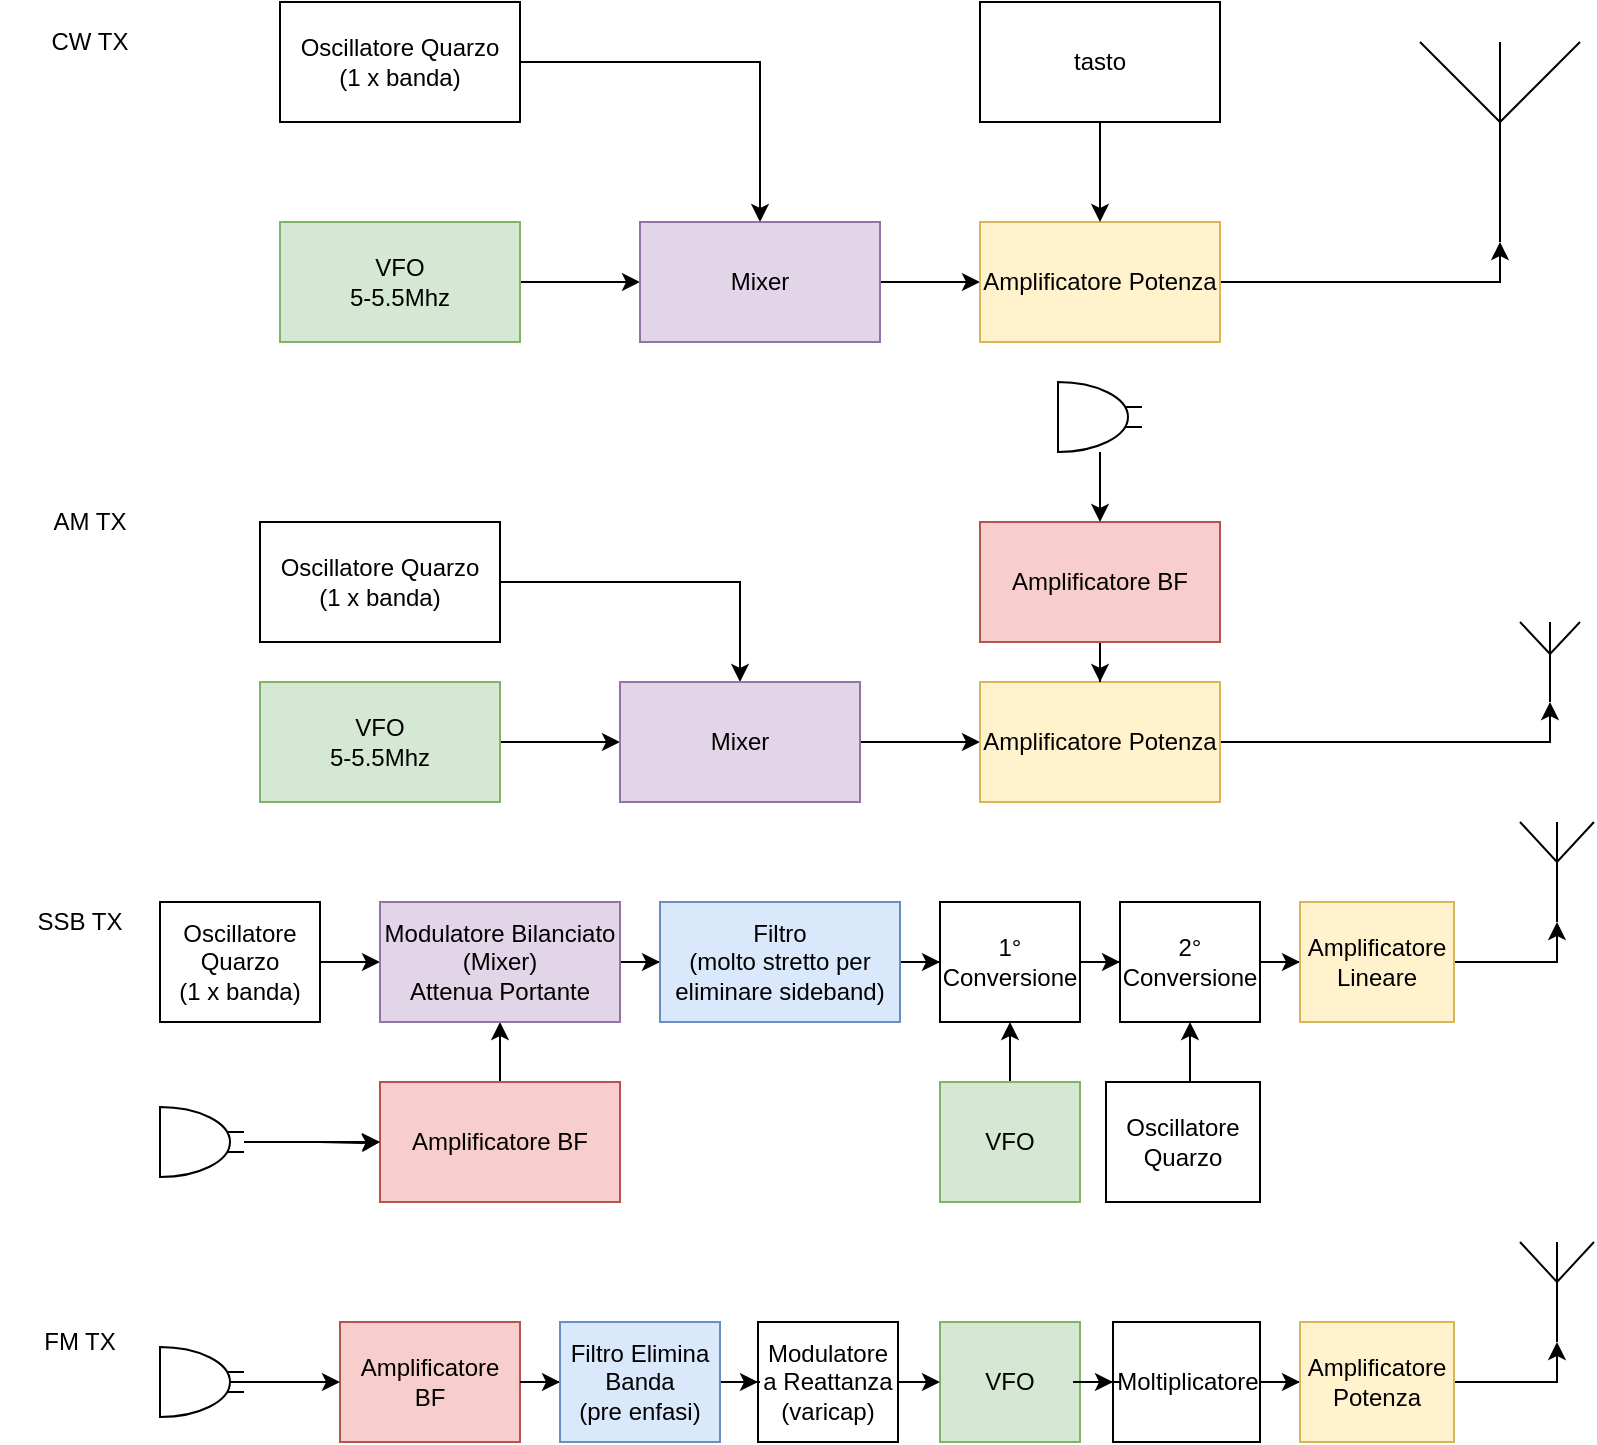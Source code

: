 <mxfile version="13.9.9" type="device"><diagram id="QWCyl1T5_Iuizli7XuMi" name="Pagina-1"><mxGraphModel dx="1106" dy="1003" grid="1" gridSize="10" guides="1" tooltips="1" connect="1" arrows="1" fold="1" page="1" pageScale="1" pageWidth="827" pageHeight="1169" math="0" shadow="0"><root><mxCell id="0"/><mxCell id="1" parent="0"/><mxCell id="sUsLh634BAG-ySCmHH-A-9" style="edgeStyle=orthogonalEdgeStyle;rounded=0;orthogonalLoop=1;jettySize=auto;html=1;" parent="1" source="sUsLh634BAG-ySCmHH-A-1" target="sUsLh634BAG-ySCmHH-A-4" edge="1"><mxGeometry relative="1" as="geometry"/></mxCell><mxCell id="sUsLh634BAG-ySCmHH-A-1" value="VFO&lt;br&gt;5-5.5Mhz" style="rounded=0;whiteSpace=wrap;html=1;fillColor=#d5e8d4;strokeColor=#82b366;" parent="1" vertex="1"><mxGeometry x="140" y="150" width="120" height="60" as="geometry"/></mxCell><mxCell id="sUsLh634BAG-ySCmHH-A-2" value="CW TX" style="text;html=1;strokeColor=none;fillColor=none;align=center;verticalAlign=middle;whiteSpace=wrap;rounded=0;" parent="1" vertex="1"><mxGeometry x="10" y="50" width="70" height="20" as="geometry"/></mxCell><mxCell id="sUsLh634BAG-ySCmHH-A-10" style="edgeStyle=orthogonalEdgeStyle;rounded=0;orthogonalLoop=1;jettySize=auto;html=1;" parent="1" source="sUsLh634BAG-ySCmHH-A-3" target="sUsLh634BAG-ySCmHH-A-4" edge="1"><mxGeometry relative="1" as="geometry"/></mxCell><mxCell id="sUsLh634BAG-ySCmHH-A-3" value="Oscillatore Quarzo&lt;br&gt;(1 x banda)" style="rounded=0;whiteSpace=wrap;html=1;" parent="1" vertex="1"><mxGeometry x="140" y="40" width="120" height="60" as="geometry"/></mxCell><mxCell id="sUsLh634BAG-ySCmHH-A-8" style="edgeStyle=orthogonalEdgeStyle;rounded=0;orthogonalLoop=1;jettySize=auto;html=1;exitX=1;exitY=0.5;exitDx=0;exitDy=0;" parent="1" source="sUsLh634BAG-ySCmHH-A-4" target="sUsLh634BAG-ySCmHH-A-5" edge="1"><mxGeometry relative="1" as="geometry"/></mxCell><mxCell id="sUsLh634BAG-ySCmHH-A-4" value="Mixer" style="rounded=0;whiteSpace=wrap;html=1;fillColor=#e1d5e7;strokeColor=#9673a6;" parent="1" vertex="1"><mxGeometry x="320" y="150" width="120" height="60" as="geometry"/></mxCell><mxCell id="sUsLh634BAG-ySCmHH-A-13" style="edgeStyle=orthogonalEdgeStyle;rounded=0;orthogonalLoop=1;jettySize=auto;html=1;entryX=0.5;entryY=1;entryDx=0;entryDy=0;entryPerimeter=0;" parent="1" source="sUsLh634BAG-ySCmHH-A-5" target="sUsLh634BAG-ySCmHH-A-12" edge="1"><mxGeometry relative="1" as="geometry"/></mxCell><mxCell id="sUsLh634BAG-ySCmHH-A-5" value="Amplificatore Potenza" style="rounded=0;whiteSpace=wrap;html=1;fillColor=#fff2cc;strokeColor=#d6b656;" parent="1" vertex="1"><mxGeometry x="490" y="150" width="120" height="60" as="geometry"/></mxCell><mxCell id="sUsLh634BAG-ySCmHH-A-7" style="edgeStyle=orthogonalEdgeStyle;rounded=0;orthogonalLoop=1;jettySize=auto;html=1;exitX=0.5;exitY=1;exitDx=0;exitDy=0;entryX=0.5;entryY=0;entryDx=0;entryDy=0;" parent="1" source="sUsLh634BAG-ySCmHH-A-6" target="sUsLh634BAG-ySCmHH-A-5" edge="1"><mxGeometry relative="1" as="geometry"/></mxCell><mxCell id="sUsLh634BAG-ySCmHH-A-6" value="tasto" style="rounded=0;whiteSpace=wrap;html=1;" parent="1" vertex="1"><mxGeometry x="490" y="40" width="120" height="60" as="geometry"/></mxCell><mxCell id="sUsLh634BAG-ySCmHH-A-12" value="" style="verticalLabelPosition=bottom;shadow=0;dashed=0;align=center;html=1;verticalAlign=top;shape=mxgraph.electrical.radio.aerial_-_antenna_1;" parent="1" vertex="1"><mxGeometry x="710" y="60" width="80" height="100" as="geometry"/></mxCell><mxCell id="sUsLh634BAG-ySCmHH-A-19" style="edgeStyle=orthogonalEdgeStyle;rounded=0;orthogonalLoop=1;jettySize=auto;html=1;" parent="1" source="sUsLh634BAG-ySCmHH-A-20" target="sUsLh634BAG-ySCmHH-A-24" edge="1"><mxGeometry relative="1" as="geometry"/></mxCell><mxCell id="sUsLh634BAG-ySCmHH-A-20" value="VFO&lt;br&gt;5-5.5Mhz" style="rounded=0;whiteSpace=wrap;html=1;fillColor=#d5e8d4;strokeColor=#82b366;" parent="1" vertex="1"><mxGeometry x="130" y="380" width="120" height="60" as="geometry"/></mxCell><mxCell id="sUsLh634BAG-ySCmHH-A-21" style="edgeStyle=orthogonalEdgeStyle;rounded=0;orthogonalLoop=1;jettySize=auto;html=1;" parent="1" source="sUsLh634BAG-ySCmHH-A-22" target="sUsLh634BAG-ySCmHH-A-24" edge="1"><mxGeometry relative="1" as="geometry"/></mxCell><mxCell id="sUsLh634BAG-ySCmHH-A-22" value="Oscillatore Quarzo&lt;br&gt;(1 x banda)" style="rounded=0;whiteSpace=wrap;html=1;" parent="1" vertex="1"><mxGeometry x="130" y="300" width="120" height="60" as="geometry"/></mxCell><mxCell id="sUsLh634BAG-ySCmHH-A-23" style="edgeStyle=orthogonalEdgeStyle;rounded=0;orthogonalLoop=1;jettySize=auto;html=1;exitX=1;exitY=0.5;exitDx=0;exitDy=0;" parent="1" source="sUsLh634BAG-ySCmHH-A-24" target="sUsLh634BAG-ySCmHH-A-26" edge="1"><mxGeometry relative="1" as="geometry"/></mxCell><mxCell id="sUsLh634BAG-ySCmHH-A-24" value="Mixer" style="rounded=0;whiteSpace=wrap;html=1;fillColor=#e1d5e7;strokeColor=#9673a6;" parent="1" vertex="1"><mxGeometry x="310" y="380" width="120" height="60" as="geometry"/></mxCell><mxCell id="sUsLh634BAG-ySCmHH-A-25" style="edgeStyle=orthogonalEdgeStyle;rounded=0;orthogonalLoop=1;jettySize=auto;html=1;entryX=0.5;entryY=1;entryDx=0;entryDy=0;entryPerimeter=0;" parent="1" source="sUsLh634BAG-ySCmHH-A-26" target="sUsLh634BAG-ySCmHH-A-29" edge="1"><mxGeometry relative="1" as="geometry"/></mxCell><mxCell id="sUsLh634BAG-ySCmHH-A-26" value="Amplificatore Potenza" style="rounded=0;whiteSpace=wrap;html=1;fillColor=#fff2cc;strokeColor=#d6b656;" parent="1" vertex="1"><mxGeometry x="490" y="380" width="120" height="60" as="geometry"/></mxCell><mxCell id="sUsLh634BAG-ySCmHH-A-29" value="" style="verticalLabelPosition=bottom;shadow=0;dashed=0;align=center;html=1;verticalAlign=top;shape=mxgraph.electrical.radio.aerial_-_antenna_1;" parent="1" vertex="1"><mxGeometry x="760" y="350" width="30" height="40" as="geometry"/></mxCell><mxCell id="sUsLh634BAG-ySCmHH-A-30" value="AM TX" style="text;html=1;strokeColor=none;fillColor=none;align=center;verticalAlign=middle;whiteSpace=wrap;rounded=0;" parent="1" vertex="1"><mxGeometry y="290" width="90" height="20" as="geometry"/></mxCell><mxCell id="sUsLh634BAG-ySCmHH-A-32" style="edgeStyle=orthogonalEdgeStyle;rounded=0;orthogonalLoop=1;jettySize=auto;html=1;" parent="1" source="sUsLh634BAG-ySCmHH-A-31" target="sUsLh634BAG-ySCmHH-A-26" edge="1"><mxGeometry relative="1" as="geometry"/></mxCell><mxCell id="sUsLh634BAG-ySCmHH-A-31" value="Amplificatore BF" style="rounded=0;whiteSpace=wrap;html=1;fillColor=#f8cecc;strokeColor=#b85450;" parent="1" vertex="1"><mxGeometry x="490" y="300" width="120" height="60" as="geometry"/></mxCell><mxCell id="sUsLh634BAG-ySCmHH-A-35" value="SSB TX" style="text;html=1;strokeColor=none;fillColor=none;align=center;verticalAlign=middle;whiteSpace=wrap;rounded=0;" parent="1" vertex="1"><mxGeometry x="10" y="490" width="60" height="20" as="geometry"/></mxCell><mxCell id="sUsLh634BAG-ySCmHH-A-36" style="edgeStyle=orthogonalEdgeStyle;rounded=0;orthogonalLoop=1;jettySize=auto;html=1;" parent="1" source="sUsLh634BAG-ySCmHH-A-37" target="sUsLh634BAG-ySCmHH-A-42" edge="1"><mxGeometry relative="1" as="geometry"/></mxCell><mxCell id="sUsLh634BAG-ySCmHH-A-37" value="Amplificatore BF" style="rounded=0;whiteSpace=wrap;html=1;fillColor=#f8cecc;strokeColor=#b85450;" parent="1" vertex="1"><mxGeometry x="190" y="580" width="120" height="60" as="geometry"/></mxCell><mxCell id="sUsLh634BAG-ySCmHH-A-39" style="edgeStyle=orthogonalEdgeStyle;rounded=0;orthogonalLoop=1;jettySize=auto;html=1;" parent="1" source="sUsLh634BAG-ySCmHH-A-40" target="sUsLh634BAG-ySCmHH-A-42" edge="1"><mxGeometry relative="1" as="geometry"/></mxCell><mxCell id="sUsLh634BAG-ySCmHH-A-40" value="Oscillatore Quarzo&lt;br&gt;(1 x banda)" style="rounded=0;whiteSpace=wrap;html=1;" parent="1" vertex="1"><mxGeometry x="80" y="490" width="80" height="60" as="geometry"/></mxCell><mxCell id="sUsLh634BAG-ySCmHH-A-54" style="edgeStyle=orthogonalEdgeStyle;rounded=0;orthogonalLoop=1;jettySize=auto;html=1;" parent="1" source="sUsLh634BAG-ySCmHH-A-42" target="sUsLh634BAG-ySCmHH-A-50" edge="1"><mxGeometry relative="1" as="geometry"/></mxCell><mxCell id="sUsLh634BAG-ySCmHH-A-42" value="Modulatore Bilanciato&lt;br&gt;(Mixer)&lt;br&gt;Attenua Portante" style="rounded=0;whiteSpace=wrap;html=1;fillColor=#e1d5e7;strokeColor=#9673a6;" parent="1" vertex="1"><mxGeometry x="190" y="490" width="120" height="60" as="geometry"/></mxCell><mxCell id="sUsLh634BAG-ySCmHH-A-43" style="edgeStyle=orthogonalEdgeStyle;rounded=0;orthogonalLoop=1;jettySize=auto;html=1;entryX=0;entryY=0.5;entryDx=0;entryDy=0;" parent="1" source="sUsLh634BAG-ySCmHH-A-56" target="sUsLh634BAG-ySCmHH-A-59" edge="1"><mxGeometry relative="1" as="geometry"><mxPoint x="757" y="540" as="targetPoint"/></mxGeometry></mxCell><mxCell id="sUsLh634BAG-ySCmHH-A-44" value="1° Conversione" style="rounded=0;whiteSpace=wrap;html=1;" parent="1" vertex="1"><mxGeometry x="470" y="490" width="70" height="60" as="geometry"/></mxCell><mxCell id="sUsLh634BAG-ySCmHH-A-47" value="" style="verticalLabelPosition=bottom;shadow=0;dashed=0;align=center;html=1;verticalAlign=top;shape=mxgraph.electrical.radio.aerial_-_antenna_1;" parent="1" vertex="1"><mxGeometry x="760" y="450" width="37" height="50" as="geometry"/></mxCell><mxCell id="sUsLh634BAG-ySCmHH-A-49" style="edgeStyle=orthogonalEdgeStyle;rounded=0;orthogonalLoop=1;jettySize=auto;html=1;" parent="1" target="sUsLh634BAG-ySCmHH-A-37" edge="1"><mxGeometry relative="1" as="geometry"><mxPoint x="160" y="610" as="sourcePoint"/></mxGeometry></mxCell><mxCell id="sUsLh634BAG-ySCmHH-A-55" style="edgeStyle=orthogonalEdgeStyle;rounded=0;orthogonalLoop=1;jettySize=auto;html=1;" parent="1" source="sUsLh634BAG-ySCmHH-A-50" target="sUsLh634BAG-ySCmHH-A-44" edge="1"><mxGeometry relative="1" as="geometry"/></mxCell><mxCell id="sUsLh634BAG-ySCmHH-A-50" value="Filtro&lt;br&gt;(molto stretto per eliminare sideband)" style="rounded=0;whiteSpace=wrap;html=1;fillColor=#dae8fc;strokeColor=#6c8ebf;" parent="1" vertex="1"><mxGeometry x="330" y="490" width="120" height="60" as="geometry"/></mxCell><mxCell id="sUsLh634BAG-ySCmHH-A-52" style="edgeStyle=orthogonalEdgeStyle;rounded=0;orthogonalLoop=1;jettySize=auto;html=1;" parent="1" source="sUsLh634BAG-ySCmHH-A-51" target="sUsLh634BAG-ySCmHH-A-44" edge="1"><mxGeometry relative="1" as="geometry"/></mxCell><mxCell id="sUsLh634BAG-ySCmHH-A-51" value="VFO" style="rounded=0;whiteSpace=wrap;html=1;fillColor=#d5e8d4;strokeColor=#82b366;" parent="1" vertex="1"><mxGeometry x="470" y="580" width="70" height="60" as="geometry"/></mxCell><mxCell id="sUsLh634BAG-ySCmHH-A-62" style="edgeStyle=orthogonalEdgeStyle;rounded=0;orthogonalLoop=1;jettySize=auto;html=1;exitX=0.5;exitY=0;exitDx=0;exitDy=0;entryX=0.5;entryY=1;entryDx=0;entryDy=0;" parent="1" source="sUsLh634BAG-ySCmHH-A-57" target="sUsLh634BAG-ySCmHH-A-56" edge="1"><mxGeometry relative="1" as="geometry"/></mxCell><mxCell id="sUsLh634BAG-ySCmHH-A-57" value="Oscillatore Quarzo" style="rounded=0;whiteSpace=wrap;html=1;" parent="1" vertex="1"><mxGeometry x="553" y="580" width="77" height="60" as="geometry"/></mxCell><mxCell id="sUsLh634BAG-ySCmHH-A-56" value="2° Conversione" style="rounded=0;whiteSpace=wrap;html=1;" parent="1" vertex="1"><mxGeometry x="560" y="490" width="70" height="60" as="geometry"/></mxCell><mxCell id="sUsLh634BAG-ySCmHH-A-58" style="edgeStyle=orthogonalEdgeStyle;rounded=0;orthogonalLoop=1;jettySize=auto;html=1;entryX=0;entryY=0.5;entryDx=0;entryDy=0;" parent="1" source="sUsLh634BAG-ySCmHH-A-44" target="sUsLh634BAG-ySCmHH-A-56" edge="1"><mxGeometry relative="1" as="geometry"><mxPoint x="590" y="520" as="sourcePoint"/><mxPoint x="757" y="540" as="targetPoint"/></mxGeometry></mxCell><mxCell id="sUsLh634BAG-ySCmHH-A-63" style="edgeStyle=orthogonalEdgeStyle;rounded=0;orthogonalLoop=1;jettySize=auto;html=1;entryX=0.5;entryY=1;entryDx=0;entryDy=0;entryPerimeter=0;" parent="1" source="sUsLh634BAG-ySCmHH-A-59" target="sUsLh634BAG-ySCmHH-A-47" edge="1"><mxGeometry relative="1" as="geometry"/></mxCell><mxCell id="sUsLh634BAG-ySCmHH-A-59" value="Amplificatore&lt;br&gt;Lineare" style="rounded=0;whiteSpace=wrap;html=1;fillColor=#fff2cc;strokeColor=#d6b656;" parent="1" vertex="1"><mxGeometry x="650" y="490" width="77" height="60" as="geometry"/></mxCell><mxCell id="sUsLh634BAG-ySCmHH-A-64" value="FM TX" style="text;html=1;strokeColor=none;fillColor=none;align=center;verticalAlign=middle;whiteSpace=wrap;rounded=0;" parent="1" vertex="1"><mxGeometry x="10" y="700" width="60" height="20" as="geometry"/></mxCell><mxCell id="sUsLh634BAG-ySCmHH-A-66" value="Amplificatore BF" style="rounded=0;whiteSpace=wrap;html=1;fillColor=#f8cecc;strokeColor=#b85450;" parent="1" vertex="1"><mxGeometry x="170" y="700" width="90" height="60" as="geometry"/></mxCell><mxCell id="sUsLh634BAG-ySCmHH-A-69" style="edgeStyle=orthogonalEdgeStyle;rounded=0;orthogonalLoop=1;jettySize=auto;html=1;exitX=1;exitY=0.5;exitDx=0;exitDy=0;" parent="1" source="sUsLh634BAG-ySCmHH-A-66" target="sUsLh634BAG-ySCmHH-A-77" edge="1"><mxGeometry relative="1" as="geometry"><mxPoint x="310" y="730" as="sourcePoint"/></mxGeometry></mxCell><mxCell id="sUsLh634BAG-ySCmHH-A-71" style="edgeStyle=orthogonalEdgeStyle;rounded=0;orthogonalLoop=1;jettySize=auto;html=1;entryX=0;entryY=0.5;entryDx=0;entryDy=0;" parent="1" source="sUsLh634BAG-ySCmHH-A-86" target="sUsLh634BAG-ySCmHH-A-85" edge="1"><mxGeometry relative="1" as="geometry"><mxPoint x="757" y="750" as="targetPoint"/></mxGeometry></mxCell><mxCell id="sUsLh634BAG-ySCmHH-A-72" value="Modulatore a Reattanza&lt;br&gt;(varicap)" style="rounded=0;whiteSpace=wrap;html=1;" parent="1" vertex="1"><mxGeometry x="379" y="700" width="70" height="60" as="geometry"/></mxCell><mxCell id="sUsLh634BAG-ySCmHH-A-73" value="" style="verticalLabelPosition=bottom;shadow=0;dashed=0;align=center;html=1;verticalAlign=top;shape=mxgraph.electrical.radio.aerial_-_antenna_1;" parent="1" vertex="1"><mxGeometry x="760" y="660" width="37" height="50" as="geometry"/></mxCell><mxCell id="sUsLh634BAG-ySCmHH-A-74" style="edgeStyle=orthogonalEdgeStyle;rounded=0;orthogonalLoop=1;jettySize=auto;html=1;exitX=0.835;exitY=0.5;exitDx=0;exitDy=0;exitPerimeter=0;" parent="1" source="sUsLh634BAG-ySCmHH-A-93" target="sUsLh634BAG-ySCmHH-A-66" edge="1"><mxGeometry relative="1" as="geometry"><mxPoint x="150" y="730" as="sourcePoint"/></mxGeometry></mxCell><mxCell id="sUsLh634BAG-ySCmHH-A-76" style="edgeStyle=orthogonalEdgeStyle;rounded=0;orthogonalLoop=1;jettySize=auto;html=1;" parent="1" source="sUsLh634BAG-ySCmHH-A-77" target="sUsLh634BAG-ySCmHH-A-72" edge="1"><mxGeometry relative="1" as="geometry"/></mxCell><mxCell id="sUsLh634BAG-ySCmHH-A-77" value="Filtro Elimina Banda &lt;br&gt;(pre enfasi)" style="rounded=0;whiteSpace=wrap;html=1;fillColor=#dae8fc;strokeColor=#6c8ebf;" parent="1" vertex="1"><mxGeometry x="280" y="700" width="80" height="60" as="geometry"/></mxCell><mxCell id="sUsLh634BAG-ySCmHH-A-82" value="VFO" style="rounded=0;whiteSpace=wrap;html=1;fillColor=#d5e8d4;strokeColor=#82b366;" parent="1" vertex="1"><mxGeometry x="470" y="700" width="70" height="60" as="geometry"/></mxCell><mxCell id="sUsLh634BAG-ySCmHH-A-83" style="edgeStyle=orthogonalEdgeStyle;rounded=0;orthogonalLoop=1;jettySize=auto;html=1;entryX=0;entryY=0.5;entryDx=0;entryDy=0;" parent="1" source="sUsLh634BAG-ySCmHH-A-72" target="sUsLh634BAG-ySCmHH-A-82" edge="1"><mxGeometry relative="1" as="geometry"><mxPoint x="590" y="730" as="sourcePoint"/><mxPoint x="757" y="750" as="targetPoint"/></mxGeometry></mxCell><mxCell id="sUsLh634BAG-ySCmHH-A-84" style="edgeStyle=orthogonalEdgeStyle;rounded=0;orthogonalLoop=1;jettySize=auto;html=1;entryX=0.5;entryY=1;entryDx=0;entryDy=0;entryPerimeter=0;" parent="1" source="sUsLh634BAG-ySCmHH-A-85" target="sUsLh634BAG-ySCmHH-A-73" edge="1"><mxGeometry relative="1" as="geometry"/></mxCell><mxCell id="sUsLh634BAG-ySCmHH-A-85" value="Amplificatore&lt;br&gt;Potenza" style="rounded=0;whiteSpace=wrap;html=1;fillColor=#fff2cc;strokeColor=#d6b656;" parent="1" vertex="1"><mxGeometry x="650" y="700" width="77" height="60" as="geometry"/></mxCell><mxCell id="sUsLh634BAG-ySCmHH-A-86" value="Moltiplicatore" style="rounded=0;whiteSpace=wrap;html=1;" parent="1" vertex="1"><mxGeometry x="556.5" y="700" width="73.5" height="60" as="geometry"/></mxCell><mxCell id="sUsLh634BAG-ySCmHH-A-87" style="edgeStyle=orthogonalEdgeStyle;rounded=0;orthogonalLoop=1;jettySize=auto;html=1;entryX=0;entryY=0.5;entryDx=0;entryDy=0;" parent="1" source="sUsLh634BAG-ySCmHH-A-82" target="sUsLh634BAG-ySCmHH-A-86" edge="1"><mxGeometry relative="1" as="geometry"><mxPoint x="650" y="730" as="targetPoint"/><mxPoint x="540" y="730" as="sourcePoint"/></mxGeometry></mxCell><mxCell id="sUsLh634BAG-ySCmHH-A-90" style="edgeStyle=orthogonalEdgeStyle;rounded=0;orthogonalLoop=1;jettySize=auto;html=1;" parent="1" source="sUsLh634BAG-ySCmHH-A-89" edge="1"><mxGeometry relative="1" as="geometry"><mxPoint x="550" y="300" as="targetPoint"/></mxGeometry></mxCell><mxCell id="sUsLh634BAG-ySCmHH-A-89" value="" style="verticalLabelPosition=bottom;shadow=0;dashed=0;align=center;html=1;verticalAlign=top;shape=mxgraph.electrical.radio.microphone_2;" parent="1" vertex="1"><mxGeometry x="529" y="230" width="42" height="35" as="geometry"/></mxCell><mxCell id="sUsLh634BAG-ySCmHH-A-92" value="" style="edgeStyle=orthogonalEdgeStyle;rounded=0;orthogonalLoop=1;jettySize=auto;html=1;" parent="1" source="sUsLh634BAG-ySCmHH-A-91" target="sUsLh634BAG-ySCmHH-A-37" edge="1"><mxGeometry relative="1" as="geometry"/></mxCell><mxCell id="sUsLh634BAG-ySCmHH-A-91" value="" style="verticalLabelPosition=bottom;shadow=0;dashed=0;align=center;html=1;verticalAlign=top;shape=mxgraph.electrical.radio.microphone_2;" parent="1" vertex="1"><mxGeometry x="80" y="592.5" width="42" height="35" as="geometry"/></mxCell><mxCell id="sUsLh634BAG-ySCmHH-A-93" value="" style="verticalLabelPosition=bottom;shadow=0;dashed=0;align=center;html=1;verticalAlign=top;shape=mxgraph.electrical.radio.microphone_2;" parent="1" vertex="1"><mxGeometry x="80" y="712.5" width="42" height="35" as="geometry"/></mxCell></root></mxGraphModel></diagram></mxfile>